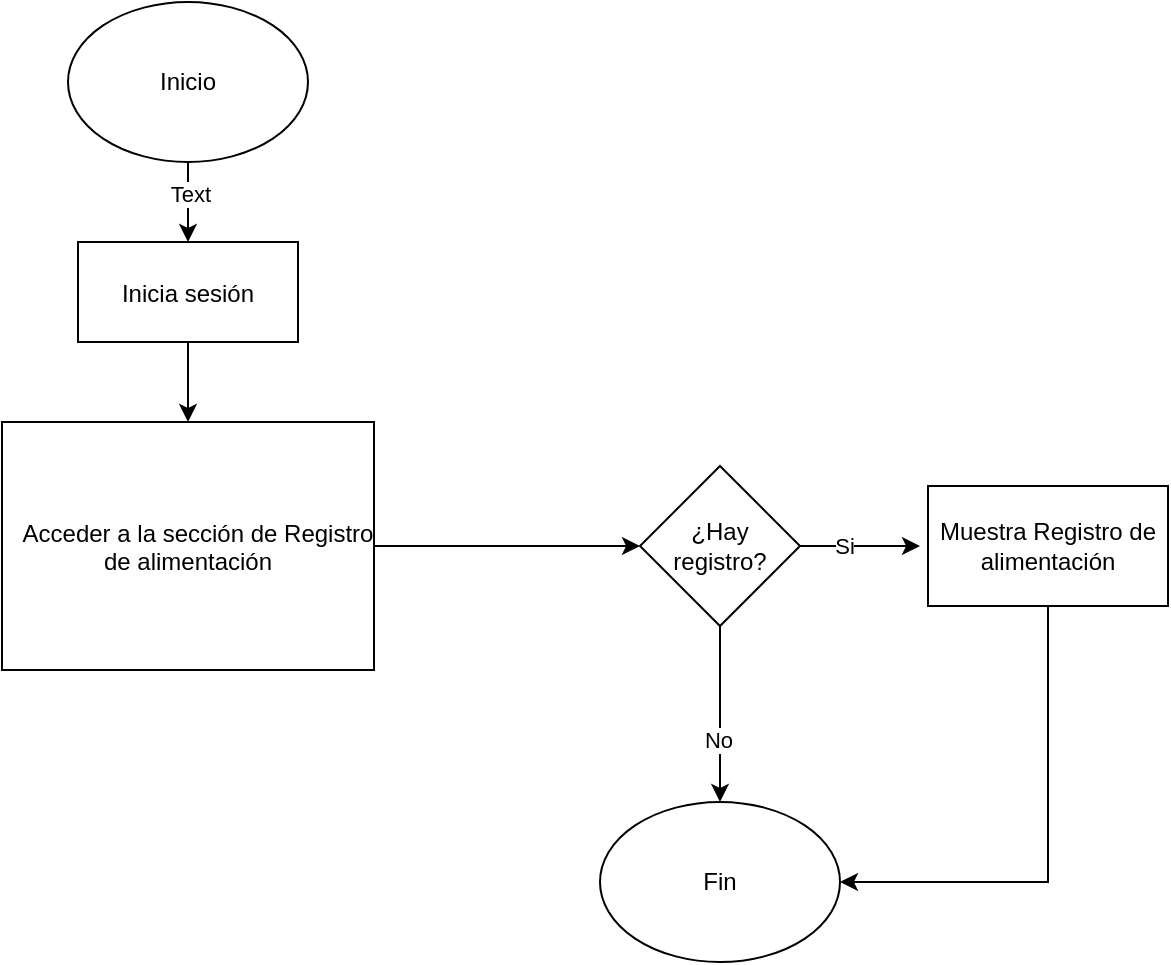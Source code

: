 <mxfile version="22.1.0" type="google">
  <diagram name="Página-1" id="oKIlooJLRSVnscNaMvM3">
    <mxGraphModel grid="0" page="0" gridSize="10" guides="1" tooltips="1" connect="1" arrows="1" fold="1" pageScale="1" pageWidth="827" pageHeight="1169" math="0" shadow="0">
      <root>
        <mxCell id="0" />
        <mxCell id="1" parent="0" />
        <mxCell id="5hi7N3uMOixt7sAf-5uX-16" style="edgeStyle=orthogonalEdgeStyle;rounded=0;orthogonalLoop=1;jettySize=auto;html=1;entryX=0.5;entryY=0;entryDx=0;entryDy=0;" edge="1" parent="1" source="5hi7N3uMOixt7sAf-5uX-18" target="5hi7N3uMOixt7sAf-5uX-20">
          <mxGeometry relative="1" as="geometry" />
        </mxCell>
        <mxCell id="5hi7N3uMOixt7sAf-5uX-17" value="Text" style="edgeLabel;html=1;align=center;verticalAlign=middle;resizable=0;points=[];" connectable="0" vertex="1" parent="5hi7N3uMOixt7sAf-5uX-16">
          <mxGeometry x="-0.2" y="1" relative="1" as="geometry">
            <mxPoint as="offset" />
          </mxGeometry>
        </mxCell>
        <mxCell id="5hi7N3uMOixt7sAf-5uX-18" value="Inicio" style="ellipse;whiteSpace=wrap;html=1;" vertex="1" parent="1">
          <mxGeometry x="-318" y="148" width="120" height="80" as="geometry" />
        </mxCell>
        <mxCell id="5hi7N3uMOixt7sAf-5uX-19" style="edgeStyle=orthogonalEdgeStyle;rounded=0;orthogonalLoop=1;jettySize=auto;html=1;entryX=0.5;entryY=0;entryDx=0;entryDy=0;" edge="1" parent="1" source="5hi7N3uMOixt7sAf-5uX-20" target="5hi7N3uMOixt7sAf-5uX-22">
          <mxGeometry relative="1" as="geometry" />
        </mxCell>
        <mxCell id="5hi7N3uMOixt7sAf-5uX-20" value="Inicia sesión" style="" vertex="1" parent="1">
          <mxGeometry x="-313" y="268" width="110" height="50" as="geometry" />
        </mxCell>
        <mxCell id="5hi7N3uMOixt7sAf-5uX-21" value="" style="edgeStyle=orthogonalEdgeStyle;rounded=0;orthogonalLoop=1;jettySize=auto;html=1;" edge="1" parent="1" source="5hi7N3uMOixt7sAf-5uX-22" target="5hi7N3uMOixt7sAf-5uX-27">
          <mxGeometry relative="1" as="geometry" />
        </mxCell>
        <mxCell id="5hi7N3uMOixt7sAf-5uX-22" value="   Acceder a la sección de Registro &#xa;de alimentación" style="" vertex="1" parent="1">
          <mxGeometry x="-351" y="358" width="186" height="124" as="geometry" />
        </mxCell>
        <mxCell id="5hi7N3uMOixt7sAf-5uX-23" value="" style="edgeStyle=orthogonalEdgeStyle;rounded=0;orthogonalLoop=1;jettySize=auto;html=1;" edge="1" parent="1" source="5hi7N3uMOixt7sAf-5uX-27">
          <mxGeometry relative="1" as="geometry">
            <mxPoint x="108" y="420" as="targetPoint" />
          </mxGeometry>
        </mxCell>
        <mxCell id="5hi7N3uMOixt7sAf-5uX-24" value="Si" style="edgeLabel;html=1;align=center;verticalAlign=middle;resizable=0;points=[];" connectable="0" vertex="1" parent="5hi7N3uMOixt7sAf-5uX-23">
          <mxGeometry x="-0.273" relative="1" as="geometry">
            <mxPoint as="offset" />
          </mxGeometry>
        </mxCell>
        <mxCell id="5hi7N3uMOixt7sAf-5uX-25" style="edgeStyle=orthogonalEdgeStyle;rounded=0;orthogonalLoop=1;jettySize=auto;html=1;" edge="1" parent="1" source="5hi7N3uMOixt7sAf-5uX-27">
          <mxGeometry relative="1" as="geometry">
            <mxPoint x="8" y="548" as="targetPoint" />
          </mxGeometry>
        </mxCell>
        <mxCell id="5hi7N3uMOixt7sAf-5uX-26" value="No" style="edgeLabel;html=1;align=center;verticalAlign=middle;resizable=0;points=[];" connectable="0" vertex="1" parent="5hi7N3uMOixt7sAf-5uX-25">
          <mxGeometry x="0.3" y="-2" relative="1" as="geometry">
            <mxPoint as="offset" />
          </mxGeometry>
        </mxCell>
        <mxCell id="5hi7N3uMOixt7sAf-5uX-27" value="¿Hay registro?" style="rhombus;whiteSpace=wrap;html=1;" vertex="1" parent="1">
          <mxGeometry x="-32" y="380" width="80" height="80" as="geometry" />
        </mxCell>
        <mxCell id="5hi7N3uMOixt7sAf-5uX-28" style="edgeStyle=orthogonalEdgeStyle;rounded=0;orthogonalLoop=1;jettySize=auto;html=1;entryX=1;entryY=0.5;entryDx=0;entryDy=0;exitX=0.5;exitY=1;exitDx=0;exitDy=0;" edge="1" parent="1" source="5hi7N3uMOixt7sAf-5uX-29" target="5hi7N3uMOixt7sAf-5uX-30">
          <mxGeometry relative="1" as="geometry">
            <mxPoint x="172" y="628" as="targetPoint" />
            <Array as="points">
              <mxPoint x="172" y="588" />
            </Array>
          </mxGeometry>
        </mxCell>
        <mxCell id="5hi7N3uMOixt7sAf-5uX-29" value="Muestra Registro de alimentación" style="rounded=0;whiteSpace=wrap;html=1;" vertex="1" parent="1">
          <mxGeometry x="112" y="390" width="120" height="60" as="geometry" />
        </mxCell>
        <mxCell id="5hi7N3uMOixt7sAf-5uX-30" value="Fin" style="ellipse;whiteSpace=wrap;html=1;" vertex="1" parent="1">
          <mxGeometry x="-52" y="548" width="120" height="80" as="geometry" />
        </mxCell>
      </root>
    </mxGraphModel>
  </diagram>
</mxfile>
